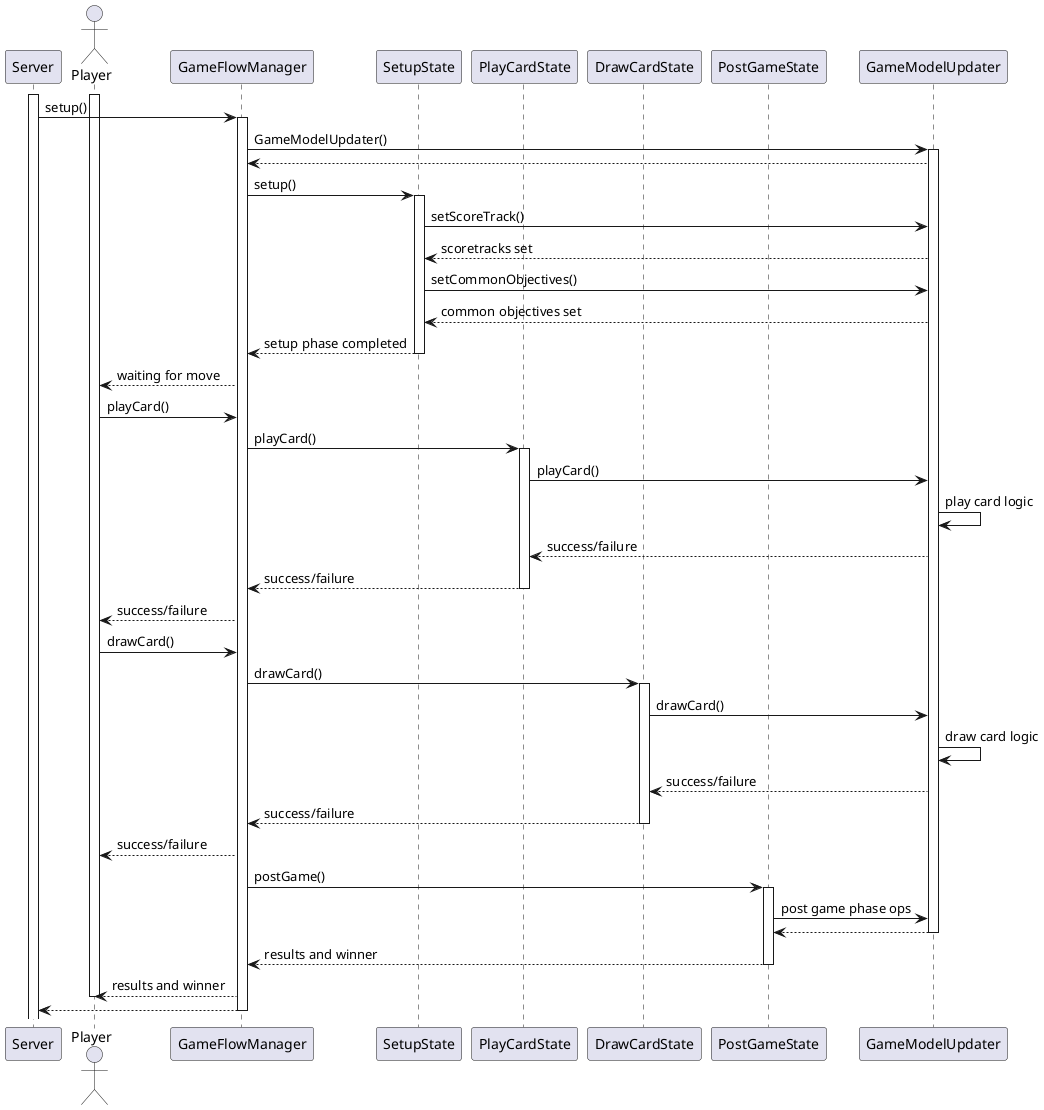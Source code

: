 @startuml

participant Server as "Server"

actor Player
participant "GameFlowManager" as GameFlowManager
participant "SetupState" as SetupState
participant "PlayCardState" as PlayCardState
participant "DrawCardState" as DrawCardState
participant "PostGameState" as PostGameState
participant "GameModelUpdater" as GameModelUpdater

activate Server
activate Player
Server -> GameFlowManager: setup()
activate GameFlowManager
GameFlowManager -> GameModelUpdater: GameModelUpdater()
activate GameModelUpdater
GameModelUpdater --> GameFlowManager
GameFlowManager -> SetupState: setup()
activate SetupState
SetupState -> GameModelUpdater: setScoreTrack()
GameModelUpdater --> SetupState: scoretracks set
SetupState -> GameModelUpdater: setCommonObjectives()
GameModelUpdater --> SetupState: common objectives set
SetupState --> GameFlowManager: setup phase completed
deactivate SetupState
GameFlowManager --> Player: waiting for move
Player -> GameFlowManager: playCard()
GameFlowManager -> PlayCardState: playCard()
activate PlayCardState
PlayCardState -> GameModelUpdater: playCard()
GameModelUpdater -> GameModelUpdater: play card logic
GameModelUpdater --> PlayCardState: success/failure
PlayCardState --> GameFlowManager: success/failure
deactivate PlayCardState
GameFlowManager --> Player: success/failure
Player -> GameFlowManager: drawCard()
GameFlowManager -> DrawCardState: drawCard()
activate DrawCardState
DrawCardState -> GameModelUpdater: drawCard()
GameModelUpdater -> GameModelUpdater: draw card logic
GameModelUpdater --> DrawCardState: success/failure
DrawCardState --> GameFlowManager: success/failure
deactivate DrawCardState
GameFlowManager --> Player: success/failure

GameFlowManager -> PostGameState: postGame()
activate PostGameState
PostGameState -> GameModelUpdater: post game phase ops
GameModelUpdater --> PostGameState
deactivate GameModelUpdater
PostGameState --> GameFlowManager: results and winner
deactivate PostGameState
GameFlowManager --> Player: results and winner
deactivate Player
GameFlowManager --> Server
deactivate GameFlowManager

@enduml